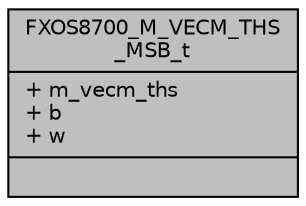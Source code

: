 digraph "FXOS8700_M_VECM_THS_MSB_t"
{
  edge [fontname="Helvetica",fontsize="10",labelfontname="Helvetica",labelfontsize="10"];
  node [fontname="Helvetica",fontsize="10",shape=record];
  Node1 [label="{FXOS8700_M_VECM_THS\l_MSB_t\n|+ m_vecm_ths\l+ b\l+ w\l|}",height=0.2,width=0.4,color="black", fillcolor="grey75", style="filled", fontcolor="black"];
}
